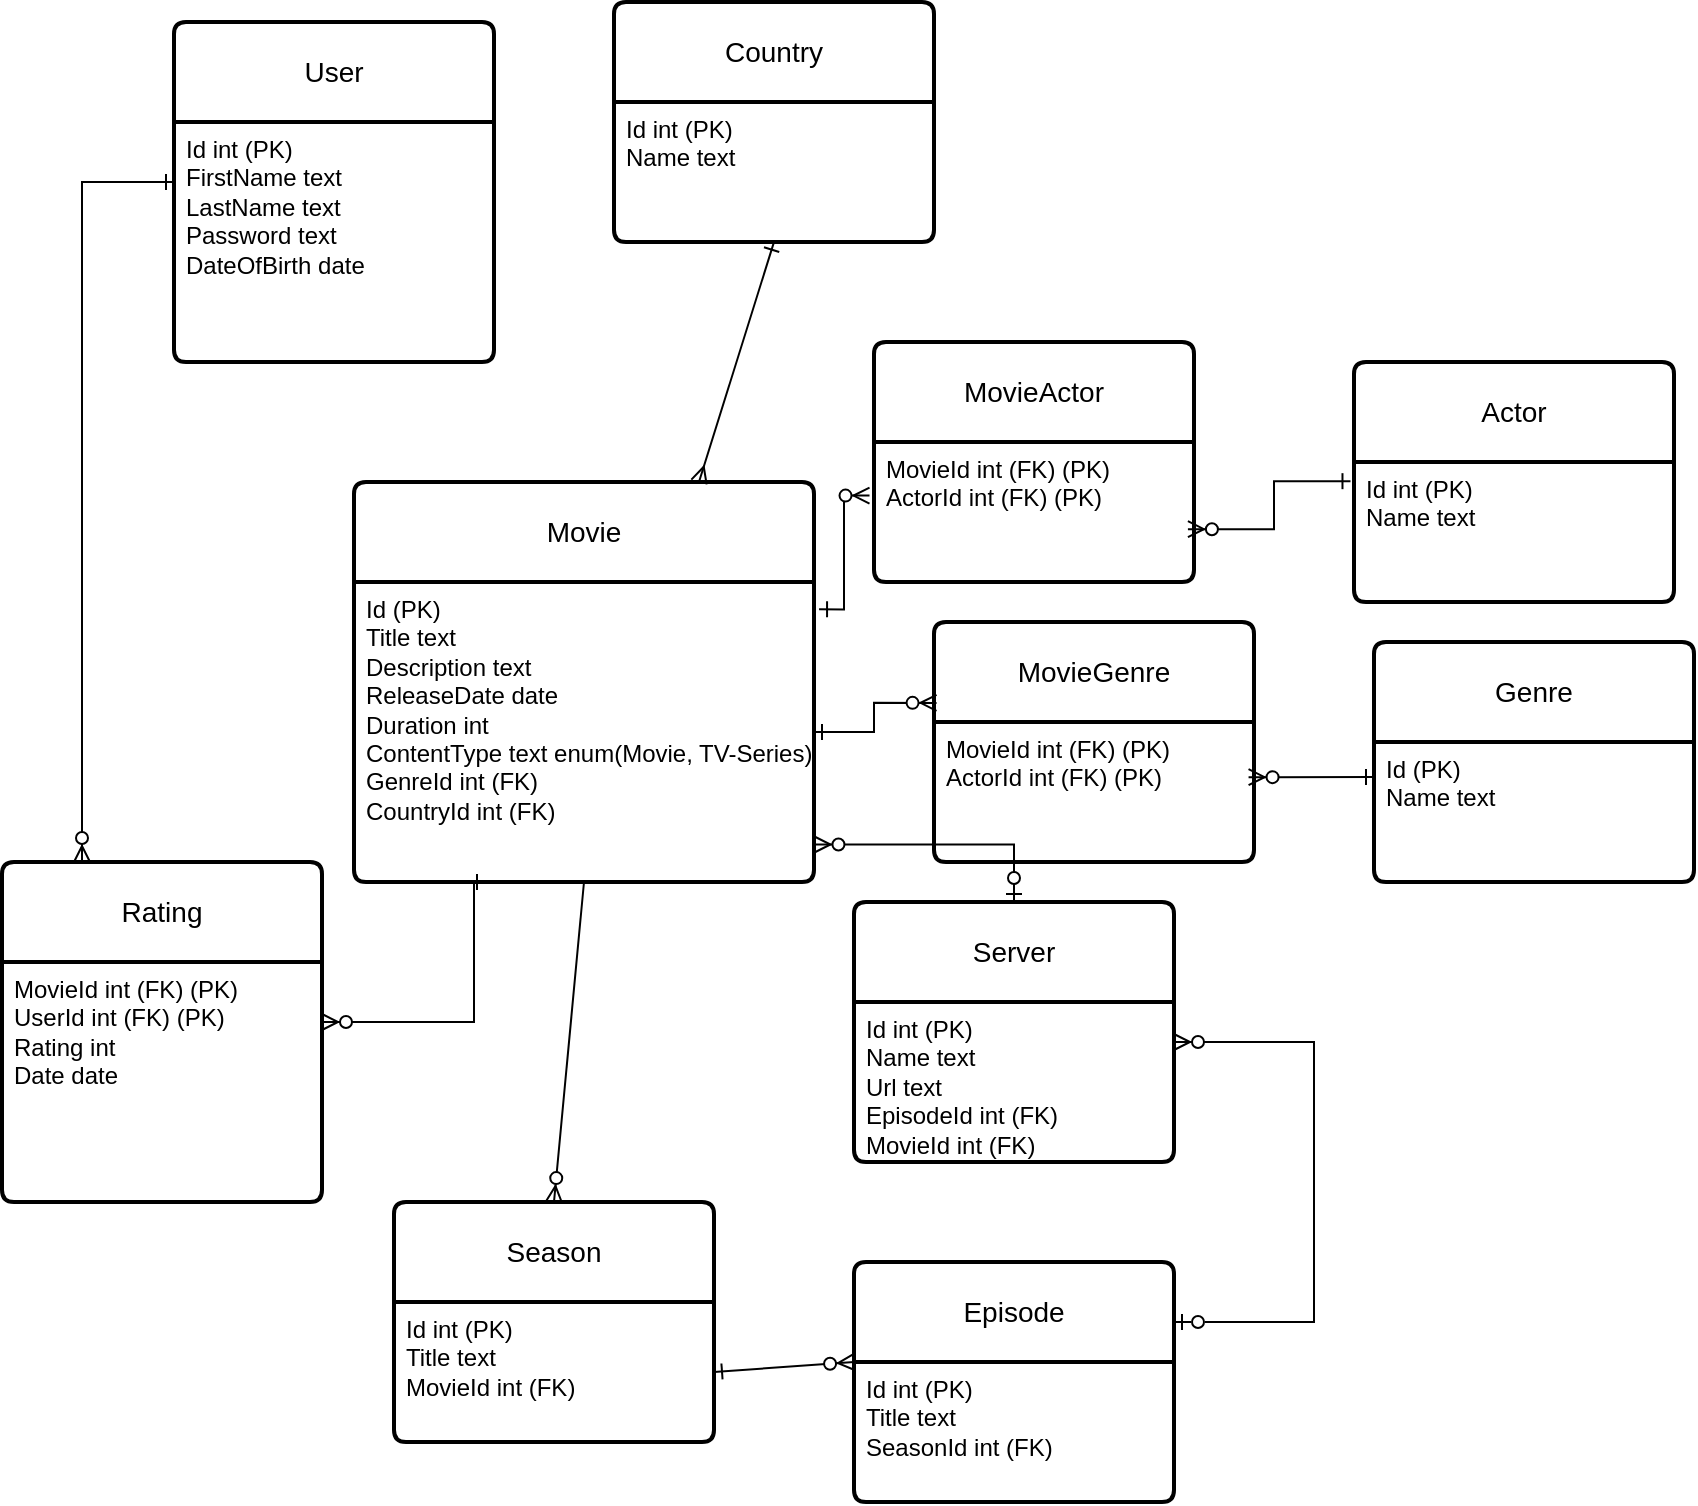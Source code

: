 <mxfile version="24.8.8">
  <diagram name="Page-1" id="B9uW1iF3-0GMUPGcXEe-">
    <mxGraphModel dx="1042" dy="565" grid="1" gridSize="10" guides="1" tooltips="1" connect="1" arrows="1" fold="1" page="1" pageScale="1" pageWidth="827" pageHeight="1169" math="0" shadow="0">
      <root>
        <mxCell id="0" />
        <mxCell id="1" parent="0" />
        <mxCell id="HhMDyY6Bt_DrtfRVp4Wx-1" value="User" style="swimlane;childLayout=stackLayout;horizontal=1;startSize=50;horizontalStack=0;rounded=1;fontSize=14;fontStyle=0;strokeWidth=2;resizeParent=0;resizeLast=1;shadow=0;dashed=0;align=center;arcSize=4;whiteSpace=wrap;html=1;" parent="1" vertex="1">
          <mxGeometry x="420" y="380" width="160" height="170" as="geometry" />
        </mxCell>
        <mxCell id="HhMDyY6Bt_DrtfRVp4Wx-2" value="Id int (PK)&lt;br&gt;FirstName text&lt;div&gt;LastName text&lt;/div&gt;&lt;div&gt;Password text&lt;/div&gt;&lt;div&gt;DateOfBirth date&lt;/div&gt;&lt;div&gt;&lt;br&gt;&lt;/div&gt;" style="align=left;strokeColor=none;fillColor=none;spacingLeft=4;fontSize=12;verticalAlign=top;resizable=0;rotatable=0;part=1;html=1;" parent="HhMDyY6Bt_DrtfRVp4Wx-1" vertex="1">
          <mxGeometry y="50" width="160" height="120" as="geometry" />
        </mxCell>
        <mxCell id="HhMDyY6Bt_DrtfRVp4Wx-3" value="Movie" style="swimlane;childLayout=stackLayout;horizontal=1;startSize=50;horizontalStack=0;rounded=1;fontSize=14;fontStyle=0;strokeWidth=2;resizeParent=0;resizeLast=1;shadow=0;dashed=0;align=center;arcSize=4;whiteSpace=wrap;html=1;" parent="1" vertex="1">
          <mxGeometry x="510" y="610" width="230" height="200" as="geometry" />
        </mxCell>
        <mxCell id="HhMDyY6Bt_DrtfRVp4Wx-4" value="Id (PK)&lt;br&gt;Title text&lt;div&gt;Description text&lt;/div&gt;&lt;div&gt;ReleaseDate date&lt;/div&gt;&lt;div&gt;Duration int&lt;/div&gt;&lt;div&gt;ContentType text enum(Movie, TV-Series)&lt;/div&gt;&lt;div&gt;GenreId int&amp;nbsp;&lt;span style=&quot;background-color: initial;&quot;&gt;(FK)&lt;/span&gt;&lt;/div&gt;&lt;div&gt;CountryId int (FK)&lt;/div&gt;&lt;div&gt;&lt;br&gt;&lt;/div&gt;&lt;div&gt;&lt;br&gt;&lt;br&gt;&lt;/div&gt;" style="align=left;strokeColor=none;fillColor=none;spacingLeft=4;fontSize=12;verticalAlign=top;resizable=0;rotatable=0;part=1;html=1;" parent="HhMDyY6Bt_DrtfRVp4Wx-3" vertex="1">
          <mxGeometry y="50" width="230" height="150" as="geometry" />
        </mxCell>
        <mxCell id="HhMDyY6Bt_DrtfRVp4Wx-5" value="Genre" style="swimlane;childLayout=stackLayout;horizontal=1;startSize=50;horizontalStack=0;rounded=1;fontSize=14;fontStyle=0;strokeWidth=2;resizeParent=0;resizeLast=1;shadow=0;dashed=0;align=center;arcSize=4;whiteSpace=wrap;html=1;" parent="1" vertex="1">
          <mxGeometry x="1020" y="690" width="160" height="120" as="geometry" />
        </mxCell>
        <mxCell id="HhMDyY6Bt_DrtfRVp4Wx-6" value="Id (PK)&lt;br&gt;&lt;div&gt;Name text&lt;/div&gt;" style="align=left;strokeColor=none;fillColor=none;spacingLeft=4;fontSize=12;verticalAlign=top;resizable=0;rotatable=0;part=1;html=1;" parent="HhMDyY6Bt_DrtfRVp4Wx-5" vertex="1">
          <mxGeometry y="50" width="160" height="70" as="geometry" />
        </mxCell>
        <mxCell id="HhMDyY6Bt_DrtfRVp4Wx-7" value="Rating" style="swimlane;childLayout=stackLayout;horizontal=1;startSize=50;horizontalStack=0;rounded=1;fontSize=14;fontStyle=0;strokeWidth=2;resizeParent=0;resizeLast=1;shadow=0;dashed=0;align=center;arcSize=4;whiteSpace=wrap;html=1;" parent="1" vertex="1">
          <mxGeometry x="334" y="800" width="160" height="170" as="geometry" />
        </mxCell>
        <mxCell id="HhMDyY6Bt_DrtfRVp4Wx-8" value="&lt;div&gt;MovieId int&amp;nbsp;&lt;span style=&quot;background-color: initial;&quot;&gt;(FK) (PK)&lt;/span&gt;&lt;/div&gt;&lt;div&gt;UserId int&amp;nbsp;&lt;span style=&quot;background-color: initial;&quot;&gt;(FK) (PK)&lt;/span&gt;&lt;/div&gt;&lt;div&gt;Rating int&lt;/div&gt;&lt;div&gt;&lt;span style=&quot;background-color: initial;&quot;&gt;Date date&lt;/span&gt;&lt;/div&gt;" style="align=left;strokeColor=none;fillColor=none;spacingLeft=4;fontSize=12;verticalAlign=top;resizable=0;rotatable=0;part=1;html=1;" parent="HhMDyY6Bt_DrtfRVp4Wx-7" vertex="1">
          <mxGeometry y="50" width="160" height="120" as="geometry" />
        </mxCell>
        <mxCell id="HhMDyY6Bt_DrtfRVp4Wx-9" value="Actor" style="swimlane;childLayout=stackLayout;horizontal=1;startSize=50;horizontalStack=0;rounded=1;fontSize=14;fontStyle=0;strokeWidth=2;resizeParent=0;resizeLast=1;shadow=0;dashed=0;align=center;arcSize=4;whiteSpace=wrap;html=1;" parent="1" vertex="1">
          <mxGeometry x="1010" y="550" width="160" height="120" as="geometry" />
        </mxCell>
        <mxCell id="HhMDyY6Bt_DrtfRVp4Wx-10" value="Id int (PK)&lt;br&gt;&lt;div&gt;Name text&lt;/div&gt;&lt;div&gt;&lt;br&gt;&lt;/div&gt;" style="align=left;strokeColor=none;fillColor=none;spacingLeft=4;fontSize=12;verticalAlign=top;resizable=0;rotatable=0;part=1;html=1;" parent="HhMDyY6Bt_DrtfRVp4Wx-9" vertex="1">
          <mxGeometry y="50" width="160" height="70" as="geometry" />
        </mxCell>
        <mxCell id="HhMDyY6Bt_DrtfRVp4Wx-11" value="MovieActor" style="swimlane;childLayout=stackLayout;horizontal=1;startSize=50;horizontalStack=0;rounded=1;fontSize=14;fontStyle=0;strokeWidth=2;resizeParent=0;resizeLast=1;shadow=0;dashed=0;align=center;arcSize=4;whiteSpace=wrap;html=1;" parent="1" vertex="1">
          <mxGeometry x="770" y="540" width="160" height="120" as="geometry" />
        </mxCell>
        <mxCell id="HhMDyY6Bt_DrtfRVp4Wx-12" value="MovieId int (FK) (PK)&lt;br&gt;&lt;div&gt;ActorId int&amp;nbsp;&lt;span style=&quot;background-color: initial;&quot;&gt;(FK) (PK)&lt;/span&gt;&lt;/div&gt;&lt;div&gt;&lt;br&gt;&lt;/div&gt;" style="align=left;strokeColor=none;fillColor=none;spacingLeft=4;fontSize=12;verticalAlign=top;resizable=0;rotatable=0;part=1;html=1;" parent="HhMDyY6Bt_DrtfRVp4Wx-11" vertex="1">
          <mxGeometry y="50" width="160" height="70" as="geometry" />
        </mxCell>
        <mxCell id="HhMDyY6Bt_DrtfRVp4Wx-13" value="" style="edgeStyle=orthogonalEdgeStyle;fontSize=12;html=1;endArrow=ERzeroToMany;startArrow=ERone;rounded=0;exitX=1.011;exitY=0.091;exitDx=0;exitDy=0;exitPerimeter=0;entryX=-0.014;entryY=0.383;entryDx=0;entryDy=0;entryPerimeter=0;startFill=0;" parent="1" source="HhMDyY6Bt_DrtfRVp4Wx-4" target="HhMDyY6Bt_DrtfRVp4Wx-12" edge="1">
          <mxGeometry width="100" height="100" relative="1" as="geometry">
            <mxPoint x="800" y="880" as="sourcePoint" />
            <mxPoint x="900" y="780" as="targetPoint" />
          </mxGeometry>
        </mxCell>
        <mxCell id="HhMDyY6Bt_DrtfRVp4Wx-14" value="" style="edgeStyle=orthogonalEdgeStyle;fontSize=12;html=1;endArrow=ERzeroToMany;startArrow=ERone;rounded=0;entryX=0.981;entryY=0.623;entryDx=0;entryDy=0;entryPerimeter=0;exitX=-0.011;exitY=0.137;exitDx=0;exitDy=0;exitPerimeter=0;startFill=0;" parent="1" source="HhMDyY6Bt_DrtfRVp4Wx-10" target="HhMDyY6Bt_DrtfRVp4Wx-12" edge="1">
          <mxGeometry width="100" height="100" relative="1" as="geometry">
            <mxPoint x="800" y="880" as="sourcePoint" />
            <mxPoint x="900" y="780" as="targetPoint" />
          </mxGeometry>
        </mxCell>
        <mxCell id="HhMDyY6Bt_DrtfRVp4Wx-15" value="" style="fontSize=12;html=1;endArrow=ERzeroToMany;startArrow=ERone;rounded=0;exitX=0;exitY=0.25;exitDx=0;exitDy=0;entryX=0.983;entryY=0.394;entryDx=0;entryDy=0;entryPerimeter=0;startFill=0;" parent="1" source="HhMDyY6Bt_DrtfRVp4Wx-6" target="pklObAc-28i7Nq0LAzg--2" edge="1">
          <mxGeometry width="100" height="100" relative="1" as="geometry">
            <mxPoint x="940" y="780" as="sourcePoint" />
            <mxPoint x="875.63" y="763.2" as="targetPoint" />
          </mxGeometry>
        </mxCell>
        <mxCell id="HhMDyY6Bt_DrtfRVp4Wx-16" value="" style="edgeStyle=orthogonalEdgeStyle;fontSize=12;html=1;endArrow=ERzeroToMany;startArrow=ERone;rounded=0;exitX=0.25;exitY=1;exitDx=0;exitDy=0;entryX=1;entryY=0.25;entryDx=0;entryDy=0;startFill=0;" parent="1" source="HhMDyY6Bt_DrtfRVp4Wx-4" target="HhMDyY6Bt_DrtfRVp4Wx-8" edge="1">
          <mxGeometry width="100" height="100" relative="1" as="geometry">
            <mxPoint x="600" y="860" as="sourcePoint" />
            <mxPoint x="700" y="760" as="targetPoint" />
            <Array as="points">
              <mxPoint x="570" y="880" />
            </Array>
          </mxGeometry>
        </mxCell>
        <mxCell id="HhMDyY6Bt_DrtfRVp4Wx-17" value="" style="edgeStyle=orthogonalEdgeStyle;fontSize=12;html=1;endArrow=ERzeroToMany;startArrow=ERone;rounded=0;exitX=0;exitY=0.25;exitDx=0;exitDy=0;entryX=0.25;entryY=0;entryDx=0;entryDy=0;startFill=0;" parent="1" source="HhMDyY6Bt_DrtfRVp4Wx-2" target="HhMDyY6Bt_DrtfRVp4Wx-7" edge="1">
          <mxGeometry width="100" height="100" relative="1" as="geometry">
            <mxPoint x="600" y="660" as="sourcePoint" />
            <mxPoint x="700" y="560" as="targetPoint" />
          </mxGeometry>
        </mxCell>
        <mxCell id="HhMDyY6Bt_DrtfRVp4Wx-18" value="Server" style="swimlane;childLayout=stackLayout;horizontal=1;startSize=50;horizontalStack=0;rounded=1;fontSize=14;fontStyle=0;strokeWidth=2;resizeParent=0;resizeLast=1;shadow=0;dashed=0;align=center;arcSize=4;whiteSpace=wrap;html=1;" parent="1" vertex="1">
          <mxGeometry x="760" y="820" width="160" height="130" as="geometry" />
        </mxCell>
        <mxCell id="HhMDyY6Bt_DrtfRVp4Wx-19" value="Id int (PK)&lt;div&gt;Name text&lt;br&gt;&lt;div&gt;Url text&lt;/div&gt;&lt;div&gt;EpisodeId int (FK)&lt;/div&gt;&lt;div&gt;MovieId int (FK)&lt;/div&gt;&lt;/div&gt;" style="align=left;strokeColor=none;fillColor=none;spacingLeft=4;fontSize=12;verticalAlign=top;resizable=0;rotatable=0;part=1;html=1;" parent="HhMDyY6Bt_DrtfRVp4Wx-18" vertex="1">
          <mxGeometry y="50" width="160" height="80" as="geometry" />
        </mxCell>
        <mxCell id="HhMDyY6Bt_DrtfRVp4Wx-20" value="Episode" style="swimlane;childLayout=stackLayout;horizontal=1;startSize=50;horizontalStack=0;rounded=1;fontSize=14;fontStyle=0;strokeWidth=2;resizeParent=0;resizeLast=1;shadow=0;dashed=0;align=center;arcSize=4;whiteSpace=wrap;html=1;" parent="1" vertex="1">
          <mxGeometry x="760" y="1000" width="160" height="120" as="geometry" />
        </mxCell>
        <mxCell id="HhMDyY6Bt_DrtfRVp4Wx-21" value="Id int (PK)&lt;br&gt;&lt;div&gt;Title text&lt;/div&gt;&lt;div&gt;SeasonId int (FK)&lt;/div&gt;" style="align=left;strokeColor=none;fillColor=none;spacingLeft=4;fontSize=12;verticalAlign=top;resizable=0;rotatable=0;part=1;html=1;" parent="HhMDyY6Bt_DrtfRVp4Wx-20" vertex="1">
          <mxGeometry y="50" width="160" height="70" as="geometry" />
        </mxCell>
        <mxCell id="HhMDyY6Bt_DrtfRVp4Wx-22" value="" style="fontSize=12;html=1;endArrow=ERzeroToMany;startArrow=ERzeroToOne;rounded=0;exitX=1;exitY=0.25;exitDx=0;exitDy=0;startFill=0;edgeStyle=orthogonalEdgeStyle;entryX=1;entryY=0.25;entryDx=0;entryDy=0;" parent="1" source="HhMDyY6Bt_DrtfRVp4Wx-20" target="HhMDyY6Bt_DrtfRVp4Wx-19" edge="1">
          <mxGeometry width="100" height="100" relative="1" as="geometry">
            <mxPoint x="813" y="1035" as="sourcePoint" />
            <mxPoint x="920" y="900" as="targetPoint" />
            <Array as="points">
              <mxPoint x="990" y="1030" />
              <mxPoint x="990" y="890" />
            </Array>
          </mxGeometry>
        </mxCell>
        <mxCell id="HhMDyY6Bt_DrtfRVp4Wx-23" value="Season" style="swimlane;childLayout=stackLayout;horizontal=1;startSize=50;horizontalStack=0;rounded=1;fontSize=14;fontStyle=0;strokeWidth=2;resizeParent=0;resizeLast=1;shadow=0;dashed=0;align=center;arcSize=4;whiteSpace=wrap;html=1;" parent="1" vertex="1">
          <mxGeometry x="530" y="970" width="160" height="120" as="geometry" />
        </mxCell>
        <mxCell id="HhMDyY6Bt_DrtfRVp4Wx-24" value="Id int (PK)&lt;br&gt;&lt;div&gt;Title text&lt;/div&gt;&lt;div&gt;MovieId int (FK)&lt;/div&gt;" style="align=left;strokeColor=none;fillColor=none;spacingLeft=4;fontSize=12;verticalAlign=top;resizable=0;rotatable=0;part=1;html=1;" parent="HhMDyY6Bt_DrtfRVp4Wx-23" vertex="1">
          <mxGeometry y="50" width="160" height="70" as="geometry" />
        </mxCell>
        <mxCell id="HhMDyY6Bt_DrtfRVp4Wx-25" value="" style="fontSize=12;html=1;endArrow=ERzeroToMany;startArrow=ERone;rounded=0;exitX=1;exitY=0.5;exitDx=0;exitDy=0;entryX=0;entryY=0;entryDx=0;entryDy=0;startFill=0;" parent="1" source="HhMDyY6Bt_DrtfRVp4Wx-24" target="HhMDyY6Bt_DrtfRVp4Wx-21" edge="1">
          <mxGeometry width="100" height="100" relative="1" as="geometry">
            <mxPoint x="630" y="1080" as="sourcePoint" />
            <mxPoint x="750" y="1025" as="targetPoint" />
          </mxGeometry>
        </mxCell>
        <mxCell id="HhMDyY6Bt_DrtfRVp4Wx-26" value="" style="fontSize=12;html=1;endArrow=ERzeroToMany;startArrow=baseDash;rounded=0;exitX=0.5;exitY=1;exitDx=0;exitDy=0;entryX=0.5;entryY=0;entryDx=0;entryDy=0;startFill=0;" parent="1" source="HhMDyY6Bt_DrtfRVp4Wx-4" target="HhMDyY6Bt_DrtfRVp4Wx-23" edge="1">
          <mxGeometry width="100" height="100" relative="1" as="geometry">
            <mxPoint x="680" y="1085" as="sourcePoint" />
            <mxPoint x="760" y="1040" as="targetPoint" />
          </mxGeometry>
        </mxCell>
        <mxCell id="HhMDyY6Bt_DrtfRVp4Wx-27" value="" style="edgeStyle=orthogonalEdgeStyle;fontSize=12;html=1;endArrow=ERzeroToMany;startArrow=ERzeroToOne;rounded=0;entryX=1.001;entryY=0.875;entryDx=0;entryDy=0;entryPerimeter=0;exitX=0.5;exitY=0;exitDx=0;exitDy=0;" parent="1" source="HhMDyY6Bt_DrtfRVp4Wx-18" target="HhMDyY6Bt_DrtfRVp4Wx-4" edge="1">
          <mxGeometry width="100" height="100" relative="1" as="geometry">
            <mxPoint x="750" y="870" as="sourcePoint" />
            <mxPoint x="850" y="770" as="targetPoint" />
          </mxGeometry>
        </mxCell>
        <mxCell id="HhMDyY6Bt_DrtfRVp4Wx-28" value="Country" style="swimlane;childLayout=stackLayout;horizontal=1;startSize=50;horizontalStack=0;rounded=1;fontSize=14;fontStyle=0;strokeWidth=2;resizeParent=0;resizeLast=1;shadow=0;dashed=0;align=center;arcSize=4;whiteSpace=wrap;html=1;" parent="1" vertex="1">
          <mxGeometry x="640" y="370" width="160" height="120" as="geometry" />
        </mxCell>
        <mxCell id="HhMDyY6Bt_DrtfRVp4Wx-29" value="Id int (PK)&lt;br&gt;&lt;div&gt;Name text&lt;/div&gt;" style="align=left;strokeColor=none;fillColor=none;spacingLeft=4;fontSize=12;verticalAlign=top;resizable=0;rotatable=0;part=1;html=1;" parent="HhMDyY6Bt_DrtfRVp4Wx-28" vertex="1">
          <mxGeometry y="50" width="160" height="70" as="geometry" />
        </mxCell>
        <mxCell id="HhMDyY6Bt_DrtfRVp4Wx-30" value="" style="fontSize=12;html=1;endArrow=ERone;startArrow=ERmany;rounded=0;exitX=0.75;exitY=0;exitDx=0;exitDy=0;entryX=0.5;entryY=1;entryDx=0;entryDy=0;startFill=0;endFill=0;" parent="1" source="HhMDyY6Bt_DrtfRVp4Wx-3" target="HhMDyY6Bt_DrtfRVp4Wx-29" edge="1">
          <mxGeometry width="100" height="100" relative="1" as="geometry">
            <mxPoint x="650" y="600" as="sourcePoint" />
            <mxPoint x="750" y="500" as="targetPoint" />
          </mxGeometry>
        </mxCell>
        <mxCell id="pklObAc-28i7Nq0LAzg--1" value="MovieGenre" style="swimlane;childLayout=stackLayout;horizontal=1;startSize=50;horizontalStack=0;rounded=1;fontSize=14;fontStyle=0;strokeWidth=2;resizeParent=0;resizeLast=1;shadow=0;dashed=0;align=center;arcSize=4;whiteSpace=wrap;html=1;" parent="1" vertex="1">
          <mxGeometry x="800" y="680" width="160" height="120" as="geometry" />
        </mxCell>
        <mxCell id="pklObAc-28i7Nq0LAzg--2" value="MovieId int (FK) (PK)&lt;br&gt;&lt;div&gt;ActorId int&amp;nbsp;&lt;span style=&quot;background-color: initial;&quot;&gt;(FK) (PK)&lt;/span&gt;&lt;/div&gt;&lt;div&gt;&lt;br&gt;&lt;/div&gt;" style="align=left;strokeColor=none;fillColor=none;spacingLeft=4;fontSize=12;verticalAlign=top;resizable=0;rotatable=0;part=1;html=1;" parent="pklObAc-28i7Nq0LAzg--1" vertex="1">
          <mxGeometry y="50" width="160" height="70" as="geometry" />
        </mxCell>
        <mxCell id="pklObAc-28i7Nq0LAzg--4" value="" style="edgeStyle=orthogonalEdgeStyle;fontSize=12;html=1;endArrow=ERzeroToMany;startArrow=ERone;rounded=0;exitX=1;exitY=0.5;exitDx=0;exitDy=0;entryX=0.008;entryY=0.337;entryDx=0;entryDy=0;entryPerimeter=0;startFill=0;" parent="1" source="HhMDyY6Bt_DrtfRVp4Wx-4" target="pklObAc-28i7Nq0LAzg--1" edge="1">
          <mxGeometry width="100" height="100" relative="1" as="geometry">
            <mxPoint x="753" y="684" as="sourcePoint" />
            <mxPoint x="778" y="627" as="targetPoint" />
          </mxGeometry>
        </mxCell>
      </root>
    </mxGraphModel>
  </diagram>
</mxfile>
